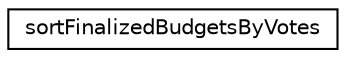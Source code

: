 digraph "Graphical Class Hierarchy"
{
 // LATEX_PDF_SIZE
  edge [fontname="Helvetica",fontsize="10",labelfontname="Helvetica",labelfontsize="10"];
  node [fontname="Helvetica",fontsize="10",shape=record];
  rankdir="LR";
  Node0 [label="sortFinalizedBudgetsByVotes",height=0.2,width=0.4,color="black", fillcolor="white", style="filled",URL="$structsort_finalized_budgets_by_votes.html",tooltip=" "];
}
